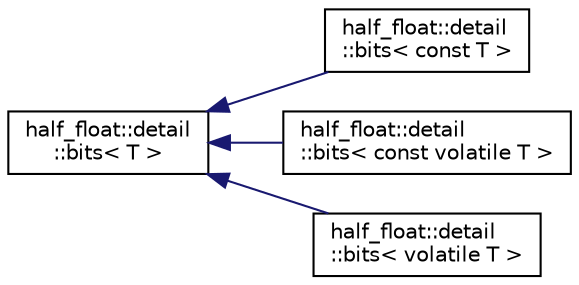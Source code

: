 digraph "Graphical Class Hierarchy"
{
  edge [fontname="Helvetica",fontsize="10",labelfontname="Helvetica",labelfontsize="10"];
  node [fontname="Helvetica",fontsize="10",shape=record];
  rankdir="LR";
  Node1 [label="half_float::detail\l::bits\< T \>",height=0.2,width=0.4,color="black", fillcolor="white", style="filled",URL="$structhalf__float_1_1detail_1_1bits.html",tooltip="Type traits for floating point bits. "];
  Node1 -> Node2 [dir="back",color="midnightblue",fontsize="10",style="solid",fontname="Helvetica"];
  Node2 [label="half_float::detail\l::bits\< const T \>",height=0.2,width=0.4,color="black", fillcolor="white", style="filled",URL="$structhalf__float_1_1detail_1_1bits_3_01const_01T_01_4.html"];
  Node1 -> Node3 [dir="back",color="midnightblue",fontsize="10",style="solid",fontname="Helvetica"];
  Node3 [label="half_float::detail\l::bits\< const volatile T \>",height=0.2,width=0.4,color="black", fillcolor="white", style="filled",URL="$structhalf__float_1_1detail_1_1bits_3_01const_01volatile_01T_01_4.html"];
  Node1 -> Node4 [dir="back",color="midnightblue",fontsize="10",style="solid",fontname="Helvetica"];
  Node4 [label="half_float::detail\l::bits\< volatile T \>",height=0.2,width=0.4,color="black", fillcolor="white", style="filled",URL="$structhalf__float_1_1detail_1_1bits_3_01volatile_01T_01_4.html"];
}
